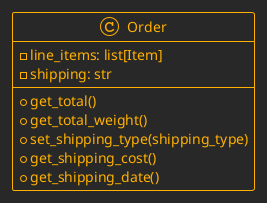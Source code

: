 @startuml OrderShippingBefore
!theme crt-amber


class Order {
    - line_items: list[Item]
    - shipping: str
    + get_total()
    + get_total_weight()
    + set_shipping_type(shipping_type)
    + get_shipping_cost()
    + get_shipping_date()
}

@enduml

@startuml OrderShippingAfter
!theme crt-amber

class Order {
    - line_items: list[Item]
    - shipping: Shipping
    + get_total()
    + get_total_weight()
    + set_shipping_type(shipping)
    + get_shipping_cost()
    + get_shipping_date()
}

interface Shipping {
    + get_cost(order)
    + get_date(order)
}

Order o-> Shipping

class Ground  {
    ...
    + get_cost(order)
    + get_date(order)
}

class Air {
    ...
    + get_cost(order)
    + get_date(order)
}

Ground .up.|> Shipping
Air .up.|> Shipping


@enduml